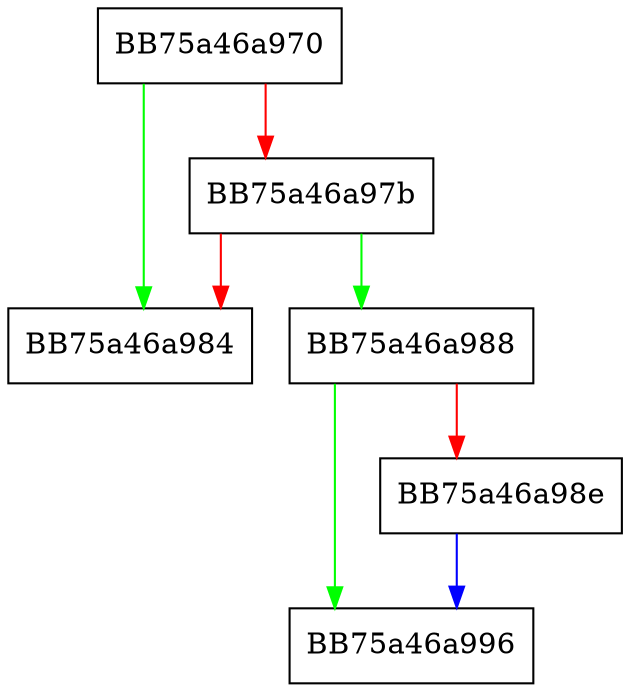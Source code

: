 digraph currentpc {
  node [shape="box"];
  graph [splines=ortho];
  BB75a46a970 -> BB75a46a984 [color="green"];
  BB75a46a970 -> BB75a46a97b [color="red"];
  BB75a46a97b -> BB75a46a988 [color="green"];
  BB75a46a97b -> BB75a46a984 [color="red"];
  BB75a46a988 -> BB75a46a996 [color="green"];
  BB75a46a988 -> BB75a46a98e [color="red"];
  BB75a46a98e -> BB75a46a996 [color="blue"];
}
